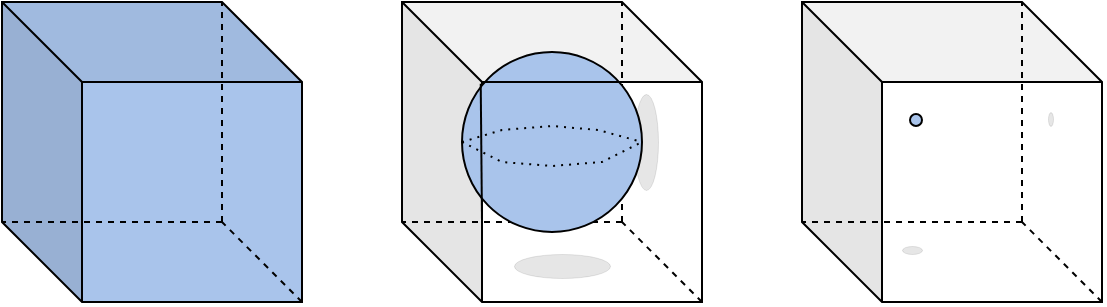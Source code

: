 <mxfile version="21.5.2" type="github">
  <diagram name="Sivu-1" id="7JC9PFKAGaJa4pRYFAyp">
    <mxGraphModel dx="1434" dy="782" grid="1" gridSize="2" guides="1" tooltips="1" connect="1" arrows="1" fold="1" page="1" pageScale="1" pageWidth="827" pageHeight="1169" math="0" shadow="0">
      <root>
        <mxCell id="0" />
        <mxCell id="1" parent="0" />
        <mxCell id="_XxXSsR1pNRq4QxZE6fs-2" value="" style="shape=cube;whiteSpace=wrap;html=1;boundedLbl=1;backgroundOutline=1;darkOpacity=0.05;darkOpacity2=0.1;size=40;fillColor=#A9C4EB;" vertex="1" parent="1">
          <mxGeometry x="40" y="40" width="150" height="150" as="geometry" />
        </mxCell>
        <mxCell id="_XxXSsR1pNRq4QxZE6fs-3" value="" style="endArrow=none;dashed=1;html=1;rounded=0;" edge="1" parent="1">
          <mxGeometry width="50" height="50" relative="1" as="geometry">
            <mxPoint x="150" y="150" as="sourcePoint" />
            <mxPoint x="150" y="40" as="targetPoint" />
          </mxGeometry>
        </mxCell>
        <mxCell id="_XxXSsR1pNRq4QxZE6fs-4" value="" style="endArrow=none;dashed=1;html=1;rounded=0;" edge="1" parent="1">
          <mxGeometry width="50" height="50" relative="1" as="geometry">
            <mxPoint x="150" y="150" as="sourcePoint" />
            <mxPoint x="40" y="150" as="targetPoint" />
          </mxGeometry>
        </mxCell>
        <mxCell id="_XxXSsR1pNRq4QxZE6fs-5" value="" style="endArrow=none;dashed=1;html=1;rounded=0;exitX=1;exitY=1;exitDx=0;exitDy=0;exitPerimeter=0;" edge="1" parent="1" source="_XxXSsR1pNRq4QxZE6fs-2">
          <mxGeometry width="50" height="50" relative="1" as="geometry">
            <mxPoint x="190" y="270" as="sourcePoint" />
            <mxPoint x="150" y="150" as="targetPoint" />
          </mxGeometry>
        </mxCell>
        <mxCell id="_XxXSsR1pNRq4QxZE6fs-6" value="" style="shape=cube;whiteSpace=wrap;html=1;boundedLbl=1;backgroundOutline=1;darkOpacity=0.05;darkOpacity2=0.1;size=40;" vertex="1" parent="1">
          <mxGeometry x="240" y="40" width="150" height="150" as="geometry" />
        </mxCell>
        <mxCell id="_XxXSsR1pNRq4QxZE6fs-7" value="" style="endArrow=none;dashed=1;html=1;rounded=0;" edge="1" parent="1">
          <mxGeometry width="50" height="50" relative="1" as="geometry">
            <mxPoint x="350" y="150" as="sourcePoint" />
            <mxPoint x="350" y="40" as="targetPoint" />
          </mxGeometry>
        </mxCell>
        <mxCell id="_XxXSsR1pNRq4QxZE6fs-8" value="" style="endArrow=none;dashed=1;html=1;rounded=0;" edge="1" parent="1">
          <mxGeometry width="50" height="50" relative="1" as="geometry">
            <mxPoint x="350" y="150" as="sourcePoint" />
            <mxPoint x="240" y="150" as="targetPoint" />
          </mxGeometry>
        </mxCell>
        <mxCell id="_XxXSsR1pNRq4QxZE6fs-9" value="" style="endArrow=none;dashed=1;html=1;rounded=0;exitX=1;exitY=1;exitDx=0;exitDy=0;exitPerimeter=0;" edge="1" parent="1" source="_XxXSsR1pNRq4QxZE6fs-6">
          <mxGeometry width="50" height="50" relative="1" as="geometry">
            <mxPoint x="390" y="270" as="sourcePoint" />
            <mxPoint x="350" y="150" as="targetPoint" />
          </mxGeometry>
        </mxCell>
        <mxCell id="_XxXSsR1pNRq4QxZE6fs-10" value="" style="shape=cube;whiteSpace=wrap;html=1;boundedLbl=1;backgroundOutline=1;darkOpacity=0.05;darkOpacity2=0.1;size=40;" vertex="1" parent="1">
          <mxGeometry x="440" y="40" width="150" height="150" as="geometry" />
        </mxCell>
        <mxCell id="_XxXSsR1pNRq4QxZE6fs-11" value="" style="endArrow=none;dashed=1;html=1;rounded=0;" edge="1" parent="1">
          <mxGeometry width="50" height="50" relative="1" as="geometry">
            <mxPoint x="550" y="150" as="sourcePoint" />
            <mxPoint x="550" y="40" as="targetPoint" />
          </mxGeometry>
        </mxCell>
        <mxCell id="_XxXSsR1pNRq4QxZE6fs-12" value="" style="endArrow=none;dashed=1;html=1;rounded=0;" edge="1" parent="1">
          <mxGeometry width="50" height="50" relative="1" as="geometry">
            <mxPoint x="550" y="150" as="sourcePoint" />
            <mxPoint x="440" y="150" as="targetPoint" />
          </mxGeometry>
        </mxCell>
        <mxCell id="_XxXSsR1pNRq4QxZE6fs-13" value="" style="endArrow=none;dashed=1;html=1;rounded=0;exitX=1;exitY=1;exitDx=0;exitDy=0;exitPerimeter=0;" edge="1" parent="1" source="_XxXSsR1pNRq4QxZE6fs-10">
          <mxGeometry width="50" height="50" relative="1" as="geometry">
            <mxPoint x="590" y="270" as="sourcePoint" />
            <mxPoint x="550" y="150" as="targetPoint" />
          </mxGeometry>
        </mxCell>
        <mxCell id="_XxXSsR1pNRq4QxZE6fs-25" value="" style="ellipse;whiteSpace=wrap;html=1;fillColor=#E6E6E6;strokeWidth=0;rotation=90;" vertex="1" parent="1">
          <mxGeometry x="338" y="104" width="48" height="12" as="geometry" />
        </mxCell>
        <mxCell id="_XxXSsR1pNRq4QxZE6fs-14" value="" style="ellipse;whiteSpace=wrap;html=1;aspect=fixed;fillColor=#A9C4EB;strokeWidth=1;" vertex="1" parent="1">
          <mxGeometry x="270" y="65" width="90" height="90" as="geometry" />
        </mxCell>
        <mxCell id="_XxXSsR1pNRq4QxZE6fs-15" value="" style="endArrow=none;html=1;rounded=0;entryX=0.104;entryY=0.176;entryDx=0;entryDy=0;entryPerimeter=0;" edge="1" parent="1" target="_XxXSsR1pNRq4QxZE6fs-14">
          <mxGeometry width="50" height="50" relative="1" as="geometry">
            <mxPoint x="280" y="150" as="sourcePoint" />
            <mxPoint x="330" y="100" as="targetPoint" />
          </mxGeometry>
        </mxCell>
        <mxCell id="_XxXSsR1pNRq4QxZE6fs-16" value="" style="endArrow=none;html=1;rounded=0;" edge="1" parent="1">
          <mxGeometry width="50" height="50" relative="1" as="geometry">
            <mxPoint x="280" y="80" as="sourcePoint" />
            <mxPoint x="390" y="80" as="targetPoint" />
          </mxGeometry>
        </mxCell>
        <mxCell id="_XxXSsR1pNRq4QxZE6fs-17" value="" style="endArrow=none;dashed=1;html=1;dashPattern=1 3;strokeWidth=1;rounded=0;entryX=1;entryY=0.5;entryDx=0;entryDy=0;" edge="1" parent="1" target="_XxXSsR1pNRq4QxZE6fs-14">
          <mxGeometry width="50" height="50" relative="1" as="geometry">
            <mxPoint x="270" y="110" as="sourcePoint" />
            <mxPoint x="320" y="60" as="targetPoint" />
            <Array as="points">
              <mxPoint x="290" y="120" />
              <mxPoint x="315" y="122" />
              <mxPoint x="340" y="120" />
            </Array>
          </mxGeometry>
        </mxCell>
        <mxCell id="_XxXSsR1pNRq4QxZE6fs-23" value="" style="endArrow=none;dashed=1;html=1;dashPattern=1 3;strokeWidth=1;rounded=0;entryX=1;entryY=0.5;entryDx=0;entryDy=0;" edge="1" parent="1" target="_XxXSsR1pNRq4QxZE6fs-14">
          <mxGeometry width="50" height="50" relative="1" as="geometry">
            <mxPoint x="270" y="110" as="sourcePoint" />
            <mxPoint x="320" y="60" as="targetPoint" />
            <Array as="points">
              <mxPoint x="290" y="104" />
              <mxPoint x="315" y="102" />
              <mxPoint x="338" y="104" />
            </Array>
          </mxGeometry>
        </mxCell>
        <mxCell id="_XxXSsR1pNRq4QxZE6fs-29" value="" style="ellipse;whiteSpace=wrap;html=1;aspect=fixed;fillColor=#A9C4EB;" vertex="1" parent="1">
          <mxGeometry x="494" y="96" width="6" height="6" as="geometry" />
        </mxCell>
        <mxCell id="_XxXSsR1pNRq4QxZE6fs-32" value="" style="ellipse;whiteSpace=wrap;html=1;fillColor=#E6E6E6;strokeWidth=0;" vertex="1" parent="1">
          <mxGeometry x="296" y="166" width="48" height="12" as="geometry" />
        </mxCell>
        <mxCell id="_XxXSsR1pNRq4QxZE6fs-24" value="" style="ellipse;whiteSpace=wrap;html=1;fillColor=#E6E6E6;strokeWidth=0;" vertex="1" parent="1">
          <mxGeometry x="490" y="162" width="10" height="4" as="geometry" />
        </mxCell>
        <mxCell id="_XxXSsR1pNRq4QxZE6fs-34" value="" style="ellipse;whiteSpace=wrap;html=1;fillColor=#E6E6E6;strokeWidth=0;rotation=90;" vertex="1" parent="1">
          <mxGeometry x="560.75" y="97.25" width="7" height="2.5" as="geometry" />
        </mxCell>
      </root>
    </mxGraphModel>
  </diagram>
</mxfile>
